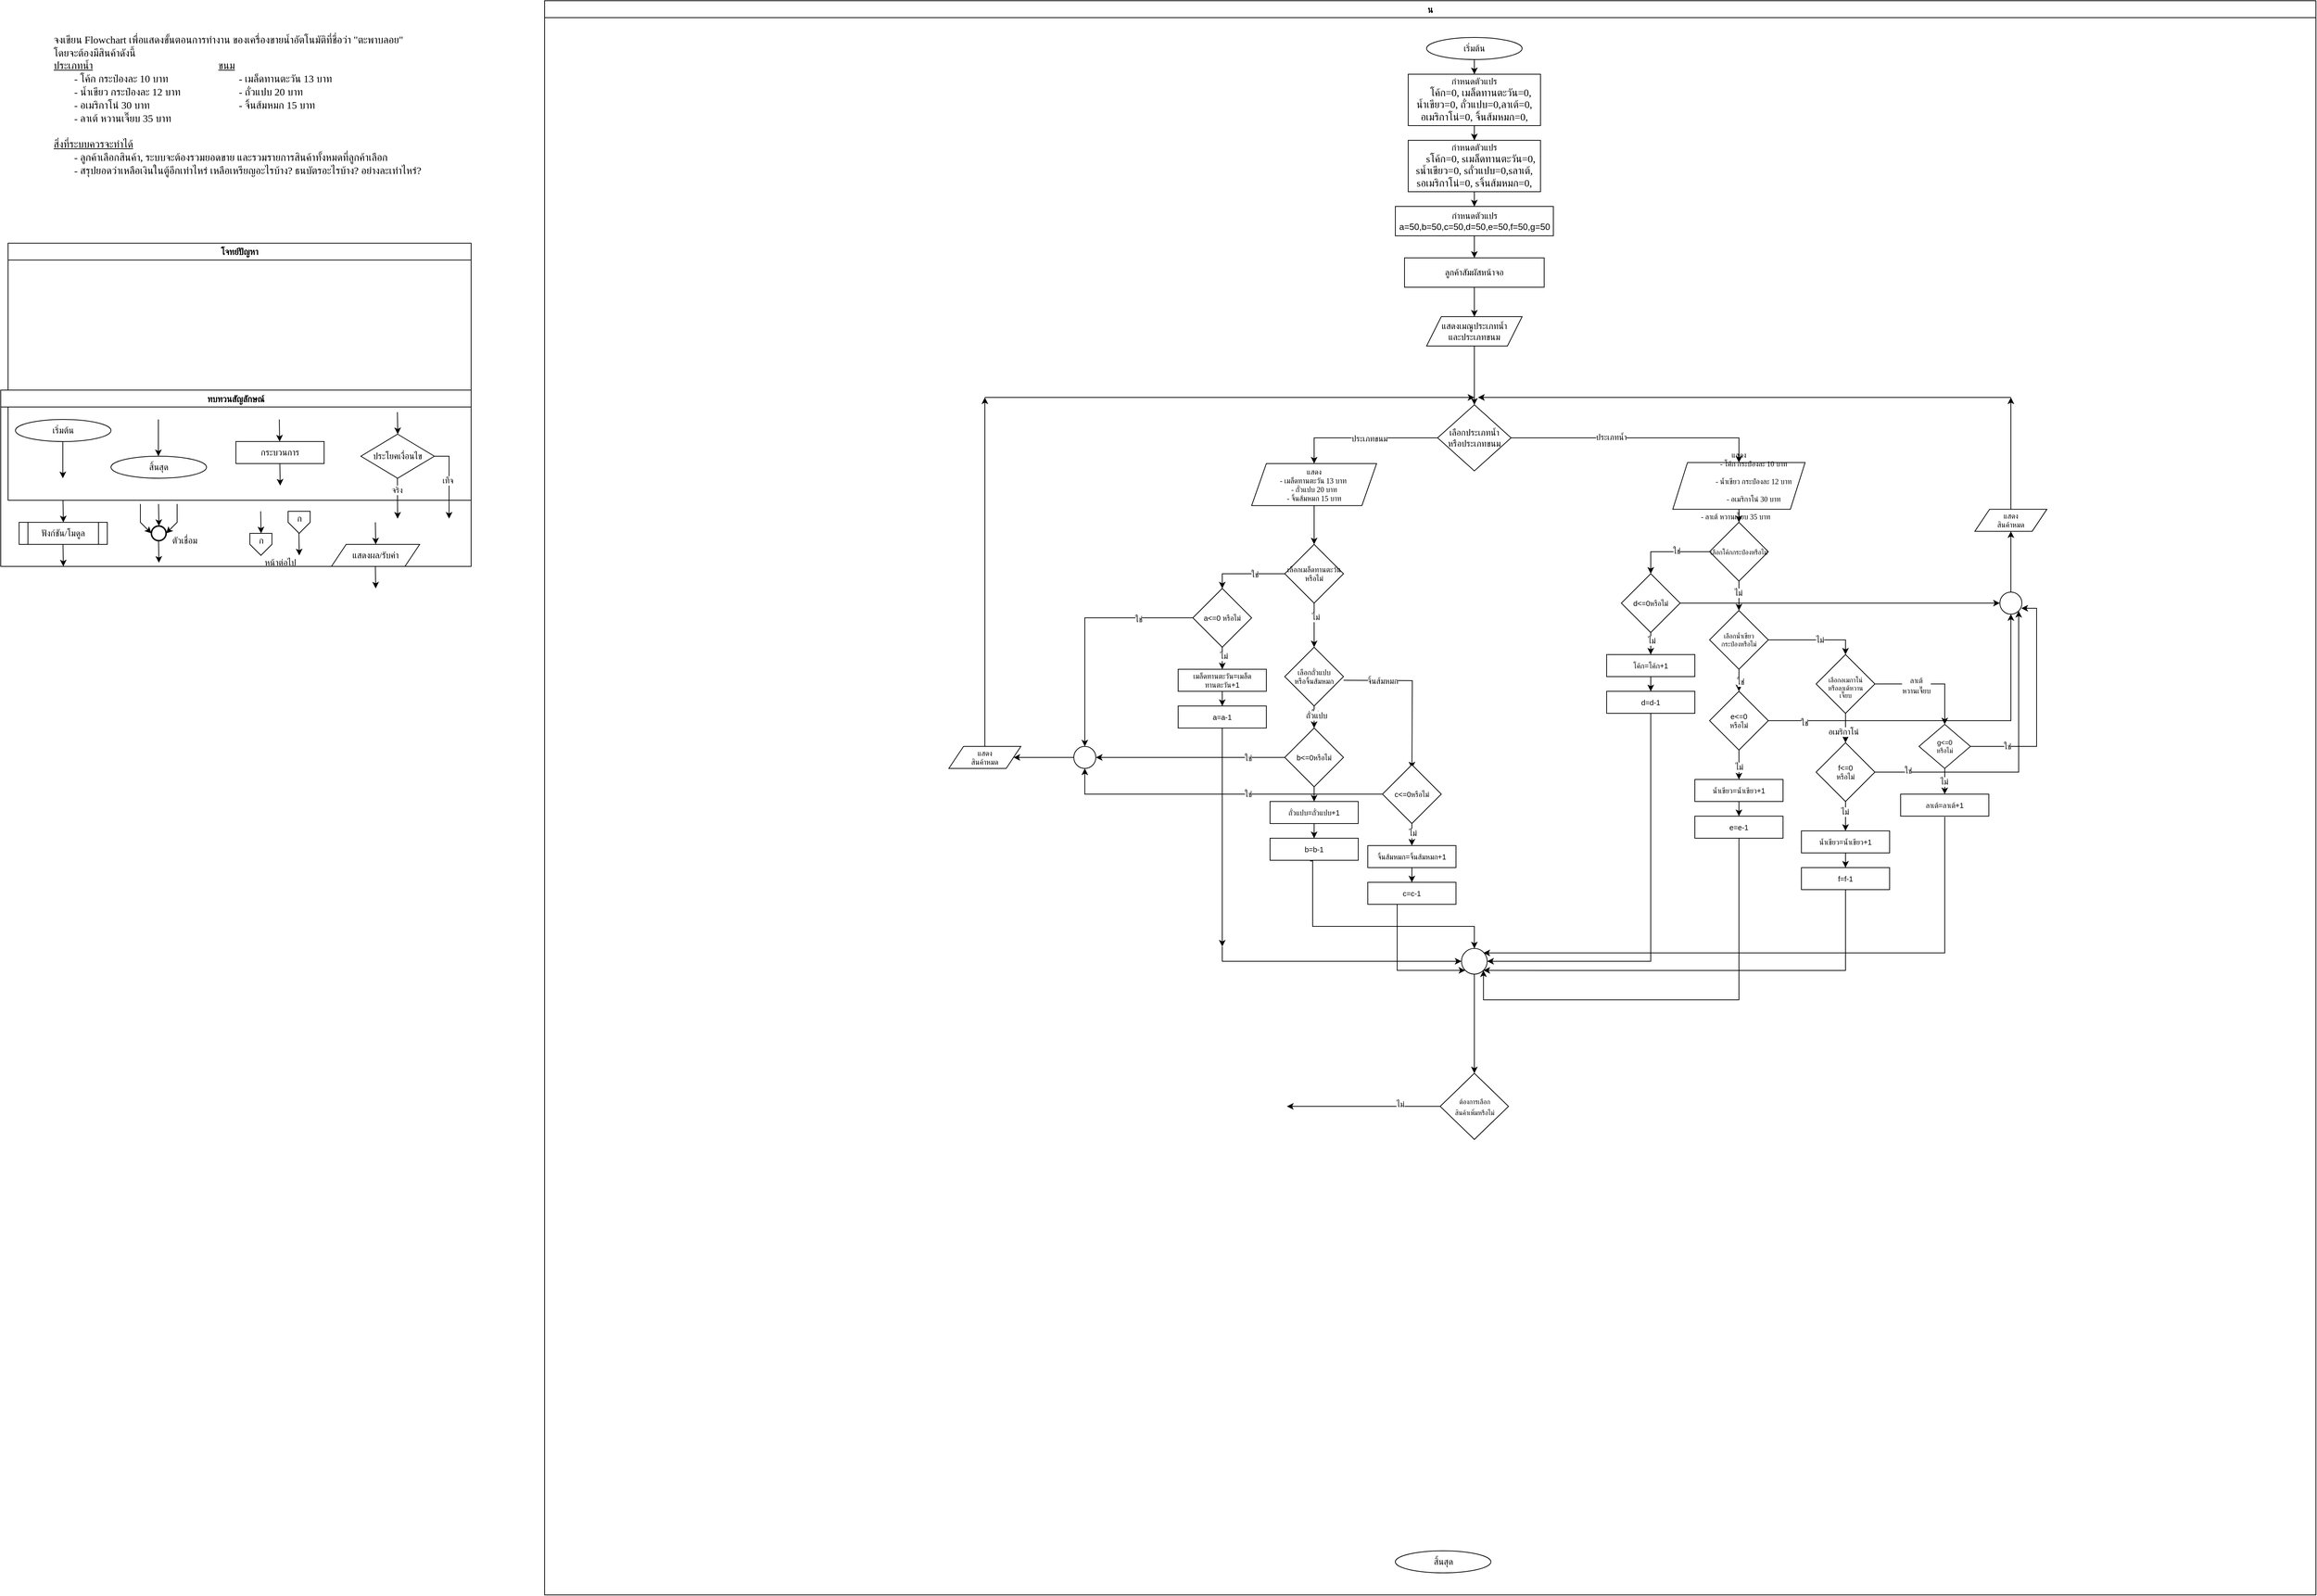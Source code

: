 <mxfile version="28.0.4">
  <diagram name="Page-1" id="Xa4HiU06uu2VXl8qRVdY">
    <mxGraphModel dx="4333" dy="3129" grid="1" gridSize="10" guides="1" tooltips="1" connect="1" arrows="1" fold="1" page="1" pageScale="1" pageWidth="850" pageHeight="1100" math="0" shadow="0">
      <root>
        <mxCell id="0" />
        <mxCell id="1" parent="0" />
        <mxCell id="of-Or63fq2WvLNfduHY4-37" value="&lt;font data-font-src=&quot;https://fonts.googleapis.com/css?family=Sarabun&quot; face=&quot;Sarabun&quot;&gt;โจทย์ปัญหา&lt;/font&gt;" style="swimlane;whiteSpace=wrap;html=1;" parent="1" vertex="1">
          <mxGeometry x="-1870" y="-790" width="630" height="350" as="geometry" />
        </mxCell>
        <mxCell id="of-Or63fq2WvLNfduHY4-1" value="ทบทวนสัญลักษณ์" style="swimlane;fontFamily=Sarabun;fontSource=https%3A%2F%2Ffonts.googleapis.com%2Fcss%3Ffamily%3DSarabun;" parent="of-Or63fq2WvLNfduHY4-37" vertex="1">
          <mxGeometry x="-10" y="200" width="640" height="240" as="geometry" />
        </mxCell>
        <mxCell id="of-Or63fq2WvLNfduHY4-2" value="&lt;font data-font-src=&quot;https://fonts.googleapis.com/css?family=Sarabun&quot; face=&quot;Sarabun&quot;&gt;เริ่มต้น&lt;/font&gt;" style="ellipse;whiteSpace=wrap;html=1;" parent="of-Or63fq2WvLNfduHY4-1" vertex="1">
          <mxGeometry x="20" y="40" width="130" height="30" as="geometry" />
        </mxCell>
        <mxCell id="of-Or63fq2WvLNfduHY4-3" value="" style="endArrow=classic;html=1;rounded=0;" parent="of-Or63fq2WvLNfduHY4-1" edge="1">
          <mxGeometry width="50" height="50" relative="1" as="geometry">
            <mxPoint x="84.5" y="70" as="sourcePoint" />
            <mxPoint x="84.5" y="120" as="targetPoint" />
          </mxGeometry>
        </mxCell>
        <mxCell id="of-Or63fq2WvLNfduHY4-4" value="&lt;font face=&quot;Sarabun&quot;&gt;สิ้นสุด&lt;/font&gt;" style="ellipse;whiteSpace=wrap;html=1;" parent="of-Or63fq2WvLNfduHY4-1" vertex="1">
          <mxGeometry x="150" y="90" width="130" height="30" as="geometry" />
        </mxCell>
        <mxCell id="of-Or63fq2WvLNfduHY4-5" value="" style="endArrow=classic;html=1;rounded=0;" parent="of-Or63fq2WvLNfduHY4-1" edge="1">
          <mxGeometry width="50" height="50" relative="1" as="geometry">
            <mxPoint x="214.5" y="40" as="sourcePoint" />
            <mxPoint x="214.5" y="90" as="targetPoint" />
          </mxGeometry>
        </mxCell>
        <mxCell id="of-Or63fq2WvLNfduHY4-6" value="กระบวนการ" style="rounded=0;whiteSpace=wrap;html=1;fontFamily=Sarabun;fontSource=https%3A%2F%2Ffonts.googleapis.com%2Fcss%3Ffamily%3DSarabun;" parent="of-Or63fq2WvLNfduHY4-1" vertex="1">
          <mxGeometry x="320" y="70" width="120" height="30" as="geometry" />
        </mxCell>
        <mxCell id="of-Or63fq2WvLNfduHY4-7" value="" style="endArrow=classic;html=1;rounded=0;" parent="of-Or63fq2WvLNfduHY4-1" edge="1">
          <mxGeometry width="50" height="50" relative="1" as="geometry">
            <mxPoint x="379" y="40" as="sourcePoint" />
            <mxPoint x="379.5" y="70" as="targetPoint" />
          </mxGeometry>
        </mxCell>
        <mxCell id="of-Or63fq2WvLNfduHY4-8" value="" style="endArrow=classic;html=1;rounded=0;" parent="of-Or63fq2WvLNfduHY4-1" edge="1">
          <mxGeometry width="50" height="50" relative="1" as="geometry">
            <mxPoint x="379.75" y="100" as="sourcePoint" />
            <mxPoint x="380.25" y="130" as="targetPoint" />
          </mxGeometry>
        </mxCell>
        <mxCell id="of-Or63fq2WvLNfduHY4-9" value="ประโยคเงื่อนไข" style="rhombus;whiteSpace=wrap;html=1;fontFamily=Sarabun;fontSource=https%3A%2F%2Ffonts.googleapis.com%2Fcss%3Ffamily%3DSarabun;" parent="of-Or63fq2WvLNfduHY4-1" vertex="1">
          <mxGeometry x="490" y="60" width="100" height="60" as="geometry" />
        </mxCell>
        <mxCell id="of-Or63fq2WvLNfduHY4-10" value="" style="endArrow=classic;html=1;rounded=0;" parent="of-Or63fq2WvLNfduHY4-1" edge="1">
          <mxGeometry width="50" height="50" relative="1" as="geometry">
            <mxPoint x="539.71" y="30" as="sourcePoint" />
            <mxPoint x="540.21" y="60" as="targetPoint" />
          </mxGeometry>
        </mxCell>
        <mxCell id="of-Or63fq2WvLNfduHY4-11" value="" style="endArrow=classic;html=1;rounded=0;" parent="of-Or63fq2WvLNfduHY4-1" edge="1">
          <mxGeometry width="50" height="50" relative="1" as="geometry">
            <mxPoint x="539.71" y="120" as="sourcePoint" />
            <mxPoint x="540" y="175" as="targetPoint" />
          </mxGeometry>
        </mxCell>
        <mxCell id="of-Or63fq2WvLNfduHY4-12" value="จริง" style="edgeLabel;html=1;align=center;verticalAlign=middle;resizable=0;points=[];fontFamily=Sarabun;fontSource=https%3A%2F%2Ffonts.googleapis.com%2Fcss%3Ffamily%3DSarabun;" parent="of-Or63fq2WvLNfduHY4-11" vertex="1" connectable="0">
          <mxGeometry x="-0.414" y="-1" relative="1" as="geometry">
            <mxPoint as="offset" />
          </mxGeometry>
        </mxCell>
        <mxCell id="of-Or63fq2WvLNfduHY4-13" value="" style="endArrow=classic;html=1;rounded=0;exitX=1;exitY=0.5;exitDx=0;exitDy=0;" parent="of-Or63fq2WvLNfduHY4-1" source="of-Or63fq2WvLNfduHY4-9" edge="1">
          <mxGeometry width="50" height="50" relative="1" as="geometry">
            <mxPoint x="620" y="95" as="sourcePoint" />
            <mxPoint x="610" y="175" as="targetPoint" />
            <Array as="points">
              <mxPoint x="610" y="90" />
            </Array>
          </mxGeometry>
        </mxCell>
        <mxCell id="of-Or63fq2WvLNfduHY4-14" value="&lt;font data-font-src=&quot;https://fonts.googleapis.com/css?family=Sarabun&quot; face=&quot;Sarabun&quot;&gt;เท็จ&lt;/font&gt;" style="edgeLabel;html=1;align=center;verticalAlign=middle;resizable=0;points=[];" parent="of-Or63fq2WvLNfduHY4-13" vertex="1" connectable="0">
          <mxGeometry x="-0.002" y="-2" relative="1" as="geometry">
            <mxPoint as="offset" />
          </mxGeometry>
        </mxCell>
        <mxCell id="of-Or63fq2WvLNfduHY4-15" value="&lt;font data-font-src=&quot;https://fonts.googleapis.com/css?family=Sarabun&quot; face=&quot;Sarabun&quot;&gt;ฟังก์ชัน/โมดูล&lt;/font&gt;" style="shape=process;whiteSpace=wrap;html=1;backgroundOutline=1;" parent="of-Or63fq2WvLNfduHY4-1" vertex="1">
          <mxGeometry x="25" y="180" width="120" height="30" as="geometry" />
        </mxCell>
        <mxCell id="of-Or63fq2WvLNfduHY4-16" value="" style="endArrow=classic;html=1;rounded=0;" parent="of-Or63fq2WvLNfduHY4-1" edge="1">
          <mxGeometry width="50" height="50" relative="1" as="geometry">
            <mxPoint x="84.71" y="150" as="sourcePoint" />
            <mxPoint x="85.21" y="180" as="targetPoint" />
          </mxGeometry>
        </mxCell>
        <mxCell id="of-Or63fq2WvLNfduHY4-17" value="" style="endArrow=classic;html=1;rounded=0;" parent="of-Or63fq2WvLNfduHY4-1" edge="1">
          <mxGeometry width="50" height="50" relative="1" as="geometry">
            <mxPoint x="84.71" y="210" as="sourcePoint" />
            <mxPoint x="85.21" y="240" as="targetPoint" />
          </mxGeometry>
        </mxCell>
        <mxCell id="of-Or63fq2WvLNfduHY4-18" value="" style="strokeWidth=2;html=1;shape=mxgraph.flowchart.start_2;whiteSpace=wrap;" parent="of-Or63fq2WvLNfduHY4-1" vertex="1">
          <mxGeometry x="205" y="185" width="20" height="20" as="geometry" />
        </mxCell>
        <mxCell id="of-Or63fq2WvLNfduHY4-19" value="" style="endArrow=classic;html=1;rounded=0;" parent="of-Or63fq2WvLNfduHY4-1" edge="1">
          <mxGeometry width="50" height="50" relative="1" as="geometry">
            <mxPoint x="214.71" y="155" as="sourcePoint" />
            <mxPoint x="215.21" y="185" as="targetPoint" />
          </mxGeometry>
        </mxCell>
        <mxCell id="of-Or63fq2WvLNfduHY4-20" value="" style="endArrow=classic;html=1;rounded=0;entryX=0;entryY=0.5;entryDx=0;entryDy=0;entryPerimeter=0;" parent="of-Or63fq2WvLNfduHY4-1" target="of-Or63fq2WvLNfduHY4-18" edge="1">
          <mxGeometry width="50" height="50" relative="1" as="geometry">
            <mxPoint x="190.0" y="155" as="sourcePoint" />
            <mxPoint x="190.5" y="185" as="targetPoint" />
            <Array as="points">
              <mxPoint x="190" y="180" />
            </Array>
          </mxGeometry>
        </mxCell>
        <mxCell id="of-Or63fq2WvLNfduHY4-21" value="" style="endArrow=classic;html=1;rounded=0;entryX=1;entryY=0.5;entryDx=0;entryDy=0;entryPerimeter=0;" parent="of-Or63fq2WvLNfduHY4-1" target="of-Or63fq2WvLNfduHY4-18" edge="1">
          <mxGeometry width="50" height="50" relative="1" as="geometry">
            <mxPoint x="240.0" y="155" as="sourcePoint" />
            <mxPoint x="240.5" y="185" as="targetPoint" />
            <Array as="points">
              <mxPoint x="240" y="180" />
            </Array>
          </mxGeometry>
        </mxCell>
        <mxCell id="of-Or63fq2WvLNfduHY4-22" value="" style="endArrow=classic;html=1;rounded=0;" parent="of-Or63fq2WvLNfduHY4-1" edge="1">
          <mxGeometry width="50" height="50" relative="1" as="geometry">
            <mxPoint x="214.71" y="205" as="sourcePoint" />
            <mxPoint x="215.21" y="235" as="targetPoint" />
          </mxGeometry>
        </mxCell>
        <mxCell id="of-Or63fq2WvLNfduHY4-23" value="&lt;font data-font-src=&quot;https://fonts.googleapis.com/css?family=Sarabun&quot; face=&quot;Sarabun&quot;&gt;ตัวเชื่อม&lt;/font&gt;" style="text;html=1;align=center;verticalAlign=middle;resizable=0;points=[];autosize=1;strokeColor=none;fillColor=none;" parent="of-Or63fq2WvLNfduHY4-1" vertex="1">
          <mxGeometry x="220" y="190" width="60" height="30" as="geometry" />
        </mxCell>
        <mxCell id="of-Or63fq2WvLNfduHY4-24" value="" style="endArrow=classic;html=1;rounded=0;" parent="of-Or63fq2WvLNfduHY4-1" edge="1">
          <mxGeometry width="50" height="50" relative="1" as="geometry">
            <mxPoint x="353.71" y="165" as="sourcePoint" />
            <mxPoint x="354.21" y="195" as="targetPoint" />
          </mxGeometry>
        </mxCell>
        <mxCell id="of-Or63fq2WvLNfduHY4-25" value="" style="verticalLabelPosition=bottom;verticalAlign=top;html=1;shape=offPageConnector;rounded=0;size=0.5;" parent="of-Or63fq2WvLNfduHY4-1" vertex="1">
          <mxGeometry x="339" y="195" width="30" height="30" as="geometry" />
        </mxCell>
        <mxCell id="of-Or63fq2WvLNfduHY4-26" value="" style="endArrow=classic;html=1;rounded=0;" parent="of-Or63fq2WvLNfduHY4-1" edge="1">
          <mxGeometry width="50" height="50" relative="1" as="geometry">
            <mxPoint x="405.71" y="195" as="sourcePoint" />
            <mxPoint x="406.21" y="225" as="targetPoint" />
          </mxGeometry>
        </mxCell>
        <mxCell id="of-Or63fq2WvLNfduHY4-27" value="" style="verticalLabelPosition=bottom;verticalAlign=top;html=1;shape=offPageConnector;rounded=0;size=0.5;" parent="of-Or63fq2WvLNfduHY4-1" vertex="1">
          <mxGeometry x="391" y="165" width="30" height="30" as="geometry" />
        </mxCell>
        <mxCell id="of-Or63fq2WvLNfduHY4-28" value="หน้าต่อไป" style="text;html=1;align=center;verticalAlign=middle;resizable=0;points=[];autosize=1;strokeColor=none;fillColor=none;fontFamily=Sarabun;fontSource=https%3A%2F%2Ffonts.googleapis.com%2Fcss%3Ffamily%3DSarabun;" parent="of-Or63fq2WvLNfduHY4-1" vertex="1">
          <mxGeometry x="345" y="220" width="70" height="30" as="geometry" />
        </mxCell>
        <mxCell id="of-Or63fq2WvLNfduHY4-29" value="ก" style="text;html=1;align=center;verticalAlign=middle;resizable=0;points=[];autosize=1;strokeColor=none;fillColor=none;fontFamily=Sarabun;fontSource=https%3A%2F%2Ffonts.googleapis.com%2Fcss%3Ffamily%3DSarabun;" parent="of-Or63fq2WvLNfduHY4-1" vertex="1">
          <mxGeometry x="339" y="190" width="30" height="30" as="geometry" />
        </mxCell>
        <mxCell id="of-Or63fq2WvLNfduHY4-30" value="ก" style="text;html=1;align=center;verticalAlign=middle;resizable=0;points=[];autosize=1;strokeColor=none;fillColor=none;fontFamily=Sarabun;fontSource=https%3A%2F%2Ffonts.googleapis.com%2Fcss%3Ffamily%3DSarabun;" parent="of-Or63fq2WvLNfduHY4-1" vertex="1">
          <mxGeometry x="391" y="160" width="30" height="30" as="geometry" />
        </mxCell>
        <mxCell id="of-Or63fq2WvLNfduHY4-31" value="แสดงผล/รับค่า" style="shape=parallelogram;perimeter=parallelogramPerimeter;whiteSpace=wrap;html=1;fixedSize=1;fontFamily=Sarabun;fontSource=https%3A%2F%2Ffonts.googleapis.com%2Fcss%3Ffamily%3DSarabun;" parent="of-Or63fq2WvLNfduHY4-1" vertex="1">
          <mxGeometry x="450" y="210" width="120" height="30" as="geometry" />
        </mxCell>
        <mxCell id="of-Or63fq2WvLNfduHY4-32" value="" style="endArrow=classic;html=1;rounded=0;" parent="of-Or63fq2WvLNfduHY4-1" edge="1">
          <mxGeometry width="50" height="50" relative="1" as="geometry">
            <mxPoint x="509.71" y="180" as="sourcePoint" />
            <mxPoint x="510.21" y="210" as="targetPoint" />
          </mxGeometry>
        </mxCell>
        <mxCell id="of-Or63fq2WvLNfduHY4-33" value="" style="endArrow=classic;html=1;rounded=0;" parent="of-Or63fq2WvLNfduHY4-1" edge="1">
          <mxGeometry width="50" height="50" relative="1" as="geometry">
            <mxPoint x="509.71" y="240" as="sourcePoint" />
            <mxPoint x="510.21" y="270" as="targetPoint" />
          </mxGeometry>
        </mxCell>
        <mxCell id="of-Or63fq2WvLNfduHY4-34" value="น" style="swimlane;fontFamily=Sarabun;fontSource=https%3A%2F%2Ffonts.googleapis.com%2Fcss%3Ffamily%3DSarabun;" parent="1" vertex="1">
          <mxGeometry x="-1140" y="-1120" width="2410" height="2170" as="geometry" />
        </mxCell>
        <mxCell id="of-Or63fq2WvLNfduHY4-40" value="" style="edgeStyle=orthogonalEdgeStyle;rounded=0;orthogonalLoop=1;jettySize=auto;html=1;" parent="of-Or63fq2WvLNfduHY4-34" source="of-Or63fq2WvLNfduHY4-35" target="of-Or63fq2WvLNfduHY4-39" edge="1">
          <mxGeometry relative="1" as="geometry" />
        </mxCell>
        <mxCell id="of-Or63fq2WvLNfduHY4-35" value="&lt;font data-font-src=&quot;https://fonts.googleapis.com/css?family=Sarabun&quot; face=&quot;Sarabun&quot;&gt;เริ่มต้น&lt;/font&gt;" style="ellipse;whiteSpace=wrap;html=1;fontStyle=0" parent="of-Or63fq2WvLNfduHY4-34" vertex="1">
          <mxGeometry x="1200" y="50" width="130" height="30" as="geometry" />
        </mxCell>
        <mxCell id="of-Or63fq2WvLNfduHY4-36" value="&lt;font face=&quot;Sarabun&quot;&gt;สิ้นสุด&lt;/font&gt;" style="ellipse;whiteSpace=wrap;html=1;" parent="of-Or63fq2WvLNfduHY4-34" vertex="1">
          <mxGeometry x="1157.5" y="2110" width="130" height="30" as="geometry" />
        </mxCell>
        <mxCell id="WRIfh3sDyCiLUNuFMf4n-94" value="" style="edgeStyle=orthogonalEdgeStyle;rounded=0;orthogonalLoop=1;jettySize=auto;html=1;" edge="1" parent="of-Or63fq2WvLNfduHY4-34" source="of-Or63fq2WvLNfduHY4-39" target="of-Or63fq2WvLNfduHY4-47">
          <mxGeometry relative="1" as="geometry" />
        </mxCell>
        <mxCell id="of-Or63fq2WvLNfduHY4-39" value="กำหนดตัวแปร&lt;div&gt;&lt;span style=&quot;font-family: Sarabun; font-size: 14px; text-align: left; text-wrap-mode: nowrap;&quot;&gt;&amp;nbsp; &amp;nbsp; &amp;nbsp;โค้ก=0,&amp;nbsp;&lt;/span&gt;&lt;span style=&quot;font-family: Sarabun; font-size: 14px; text-align: left; text-wrap-mode: nowrap;&quot;&gt;เมล็ดทานตะวัน=0,&lt;/span&gt;&lt;br style=&quot;font-family: Sarabun; font-size: 14px; text-align: left; text-wrap-mode: nowrap;&quot;&gt;&lt;span style=&quot;font-family: Sarabun; font-size: 14px; text-align: left; text-wrap-mode: nowrap;&quot;&gt;น้ำเขียว=0,&amp;nbsp;&lt;/span&gt;&lt;span style=&quot;font-family: Sarabun; font-size: 14px; text-align: left; text-wrap-mode: nowrap;&quot;&gt;ถั่วแปบ=0,&lt;/span&gt;&lt;span style=&quot;font-family: Sarabun; font-size: 14px; text-align: left; text-wrap-mode: nowrap;&quot;&gt;ลาเต้=0,&lt;/span&gt;&lt;br style=&quot;font-family: Sarabun; font-size: 14px; text-align: left; text-wrap-mode: nowrap;&quot;&gt;&lt;span style=&quot;font-family: Sarabun; font-size: 14px; text-align: left; text-wrap-mode: nowrap;&quot;&gt;อเมริกาโน่=0,&amp;nbsp;&lt;/span&gt;&lt;span style=&quot;font-family: Sarabun; font-size: 14px; text-align: left; text-wrap-mode: nowrap;&quot;&gt;จิ้นส้มหมก=&lt;/span&gt;&lt;span style=&quot;font-family: Sarabun; font-size: 14px; text-align: left; text-wrap-mode: nowrap; background-color: transparent; color: light-dark(rgb(0, 0, 0), rgb(255, 255, 255));&quot;&gt;0,&lt;/span&gt;&lt;/div&gt;" style="whiteSpace=wrap;html=1;fontStyle=0" parent="of-Or63fq2WvLNfduHY4-34" vertex="1">
          <mxGeometry x="1175" y="100" width="180" height="70" as="geometry" />
        </mxCell>
        <mxCell id="of-Or63fq2WvLNfduHY4-104" value="" style="edgeStyle=orthogonalEdgeStyle;rounded=0;orthogonalLoop=1;jettySize=auto;html=1;" parent="of-Or63fq2WvLNfduHY4-34" source="of-Or63fq2WvLNfduHY4-47" target="of-Or63fq2WvLNfduHY4-103" edge="1">
          <mxGeometry relative="1" as="geometry" />
        </mxCell>
        <mxCell id="of-Or63fq2WvLNfduHY4-47" value="กำหนดตัวแปร&lt;div&gt;&lt;span style=&quot;font-family: Sarabun; font-size: 14px; text-align: left; text-wrap-mode: nowrap;&quot;&gt;&amp;nbsp; &amp;nbsp; &amp;nbsp;sโค้ก=0, s&lt;/span&gt;&lt;span style=&quot;font-family: Sarabun; font-size: 14px; text-align: left; text-wrap-mode: nowrap;&quot;&gt;เมล็ดทานตะวัน=0,&lt;/span&gt;&lt;br style=&quot;font-family: Sarabun; font-size: 14px; text-align: left; text-wrap-mode: nowrap;&quot;&gt;&lt;span style=&quot;font-family: Sarabun; font-size: 14px; text-align: left; text-wrap-mode: nowrap;&quot;&gt;sน้ำเขียว=0, s&lt;/span&gt;&lt;span style=&quot;font-family: Sarabun; font-size: 14px; text-align: left; text-wrap-mode: nowrap;&quot;&gt;ถั่วแปบ=0,sลาเต้,&lt;/span&gt;&lt;br style=&quot;font-family: Sarabun; font-size: 14px; text-align: left; text-wrap-mode: nowrap;&quot;&gt;&lt;span style=&quot;font-family: Sarabun; font-size: 14px; text-align: left; text-wrap-mode: nowrap;&quot;&gt;sอเมริกาโน่=0, s&lt;/span&gt;&lt;span style=&quot;font-family: Sarabun; font-size: 14px; text-align: left; text-wrap-mode: nowrap;&quot;&gt;จิ้นส้มหมก=0,&lt;/span&gt;&lt;/div&gt;" style="whiteSpace=wrap;html=1;fontStyle=0" parent="of-Or63fq2WvLNfduHY4-34" vertex="1">
          <mxGeometry x="1175" y="190" width="180" height="70" as="geometry" />
        </mxCell>
        <mxCell id="WRIfh3sDyCiLUNuFMf4n-103" value="" style="edgeStyle=orthogonalEdgeStyle;rounded=0;orthogonalLoop=1;jettySize=auto;html=1;" edge="1" parent="of-Or63fq2WvLNfduHY4-34" source="of-Or63fq2WvLNfduHY4-50" target="of-Or63fq2WvLNfduHY4-52">
          <mxGeometry relative="1" as="geometry" />
        </mxCell>
        <mxCell id="of-Or63fq2WvLNfduHY4-50" value="&lt;span&gt;ลูกค้าสัมผัสหน้าจอ&lt;/span&gt;" style="whiteSpace=wrap;html=1;fontStyle=0" parent="of-Or63fq2WvLNfduHY4-34" vertex="1">
          <mxGeometry x="1170" y="350" width="190" height="40" as="geometry" />
        </mxCell>
        <mxCell id="WRIfh3sDyCiLUNuFMf4n-97" value="" style="edgeStyle=orthogonalEdgeStyle;rounded=0;orthogonalLoop=1;jettySize=auto;html=1;entryX=0.5;entryY=0;entryDx=0;entryDy=0;" edge="1" parent="of-Or63fq2WvLNfduHY4-34" source="of-Or63fq2WvLNfduHY4-52" target="of-Or63fq2WvLNfduHY4-54">
          <mxGeometry relative="1" as="geometry">
            <mxPoint x="1265" y="570" as="targetPoint" />
          </mxGeometry>
        </mxCell>
        <mxCell id="of-Or63fq2WvLNfduHY4-52" value="&lt;div&gt;&lt;br&gt;&lt;/div&gt;&lt;div&gt;&lt;span style=&quot;background-color: transparent; color: light-dark(rgb(0, 0, 0), rgb(255, 255, 255));&quot;&gt;แสดงเมณูประเภทน้ำ&lt;/span&gt;&lt;/div&gt;&lt;div&gt;และประเภทขนม&lt;br&gt;&lt;div&gt;&lt;br&gt;&lt;/div&gt;&lt;/div&gt;" style="shape=parallelogram;perimeter=parallelogramPerimeter;whiteSpace=wrap;html=1;fixedSize=1;" parent="of-Or63fq2WvLNfduHY4-34" vertex="1">
          <mxGeometry x="1200" y="430" width="130" height="40" as="geometry" />
        </mxCell>
        <mxCell id="of-Or63fq2WvLNfduHY4-61" value="" style="edgeStyle=orthogonalEdgeStyle;rounded=0;orthogonalLoop=1;jettySize=auto;html=1;entryX=0.5;entryY=0;entryDx=0;entryDy=0;" parent="of-Or63fq2WvLNfduHY4-34" source="of-Or63fq2WvLNfduHY4-54" target="of-Or63fq2WvLNfduHY4-60" edge="1">
          <mxGeometry relative="1" as="geometry" />
        </mxCell>
        <mxCell id="of-Or63fq2WvLNfduHY4-64" value="ประเภทขนม" style="edgeLabel;html=1;align=center;verticalAlign=middle;resizable=0;points=[];" parent="of-Or63fq2WvLNfduHY4-61" vertex="1" connectable="0">
          <mxGeometry x="-0.085" y="1" relative="1" as="geometry">
            <mxPoint as="offset" />
          </mxGeometry>
        </mxCell>
        <mxCell id="of-Or63fq2WvLNfduHY4-63" value="" style="edgeStyle=orthogonalEdgeStyle;rounded=0;orthogonalLoop=1;jettySize=auto;html=1;entryX=0.5;entryY=0;entryDx=0;entryDy=0;exitX=1;exitY=0.5;exitDx=0;exitDy=0;" parent="of-Or63fq2WvLNfduHY4-34" source="of-Or63fq2WvLNfduHY4-54" target="of-Or63fq2WvLNfduHY4-62" edge="1">
          <mxGeometry relative="1" as="geometry">
            <mxPoint x="1460" y="600" as="sourcePoint" />
            <mxPoint x="1655" y="600" as="targetPoint" />
          </mxGeometry>
        </mxCell>
        <mxCell id="of-Or63fq2WvLNfduHY4-65" value="ประเภทน้ำ" style="edgeLabel;html=1;align=center;verticalAlign=middle;resizable=0;points=[];" parent="of-Or63fq2WvLNfduHY4-63" vertex="1" connectable="0">
          <mxGeometry x="-0.211" y="1" relative="1" as="geometry">
            <mxPoint as="offset" />
          </mxGeometry>
        </mxCell>
        <mxCell id="of-Or63fq2WvLNfduHY4-54" value="เลือกประเภทน้ำ&lt;div&gt;หรือประเภทขนม&lt;/div&gt;" style="rhombus;whiteSpace=wrap;html=1;" parent="of-Or63fq2WvLNfduHY4-34" vertex="1">
          <mxGeometry x="1215" y="550" width="100" height="90" as="geometry" />
        </mxCell>
        <mxCell id="of-Or63fq2WvLNfduHY4-67" value="" style="edgeStyle=orthogonalEdgeStyle;rounded=0;orthogonalLoop=1;jettySize=auto;html=1;" parent="of-Or63fq2WvLNfduHY4-34" source="of-Or63fq2WvLNfduHY4-60" target="of-Or63fq2WvLNfduHY4-66" edge="1">
          <mxGeometry relative="1" as="geometry" />
        </mxCell>
        <mxCell id="of-Or63fq2WvLNfduHY4-60" value="&lt;font&gt;แสดง&lt;/font&gt;&lt;div&gt;&lt;font&gt;&lt;span style=&quot;font-family: Sarabun; text-align: left; text-wrap-mode: nowrap;&quot;&gt;- เมล็ดทานตะวัน 13 บาท&amp;nbsp;&lt;/span&gt;&lt;br style=&quot;font-family: Sarabun; text-align: left; text-wrap-mode: nowrap;&quot;&gt;&lt;span style=&quot;font-family: Sarabun; text-align: left; text-wrap-mode: nowrap;&quot;&gt;- ถั่วแปบ 20 บาท&lt;/span&gt;&lt;br style=&quot;font-family: Sarabun; text-align: left; text-wrap-mode: nowrap;&quot;&gt;&lt;span style=&quot;font-family: Sarabun; text-align: left; text-wrap-mode: nowrap;&quot;&gt;- จิ้นส้มหมก 15 บาท&lt;/span&gt;&lt;/font&gt;&lt;/div&gt;" style="shape=parallelogram;perimeter=parallelogramPerimeter;whiteSpace=wrap;html=1;fixedSize=1;fontSize=10;" parent="of-Or63fq2WvLNfduHY4-34" vertex="1">
          <mxGeometry x="962" y="630.0" width="170" height="57.19" as="geometry" />
        </mxCell>
        <mxCell id="of-Or63fq2WvLNfduHY4-110" value="" style="edgeStyle=orthogonalEdgeStyle;rounded=0;orthogonalLoop=1;jettySize=auto;html=1;" parent="of-Or63fq2WvLNfduHY4-34" source="of-Or63fq2WvLNfduHY4-62" target="of-Or63fq2WvLNfduHY4-68" edge="1">
          <mxGeometry relative="1" as="geometry" />
        </mxCell>
        <mxCell id="of-Or63fq2WvLNfduHY4-62" value="&lt;font&gt;แสดง&lt;/font&gt;&lt;div&gt;&lt;span style=&quot;font-family: Sarabun; text-align: left; text-wrap-mode: nowrap;&quot;&gt;&amp;nbsp; &amp;nbsp; &amp;nbsp; &amp;nbsp; &amp;nbsp; &amp;nbsp; &amp;nbsp; &amp;nbsp; - โค้ก กระป๋องละ 10 บาท&lt;/span&gt;&lt;span style=&quot;font-family: Sarabun; text-align: left; white-space: pre;&quot;&gt;&#x9;&lt;/span&gt;&lt;span style=&quot;font-family: Sarabun; text-align: left; white-space: pre;&quot;&gt;&#x9;&lt;/span&gt;&lt;span style=&quot;font-family: Sarabun; text-align: left; white-space: pre;&quot;&gt;&#x9;&lt;/span&gt;&lt;span style=&quot;font-family: Sarabun; text-align: left; white-space: pre;&quot;&gt;&#x9;&lt;/span&gt;&lt;br style=&quot;font-family: Sarabun; text-align: left; text-wrap-mode: nowrap;&quot;&gt;&lt;span style=&quot;font-family: Sarabun; text-align: left; text-wrap-mode: nowrap;&quot;&gt;&amp;nbsp; &lt;span style=&quot;white-space: pre;&quot;&gt;&#x9;&lt;/span&gt;&lt;span style=&quot;white-space: pre;&quot;&gt;&#x9;&lt;/span&gt;- น้ำเขียว กระป๋องละ 12 บาท&lt;/span&gt;&lt;span style=&quot;font-family: Sarabun; text-align: left; white-space: pre;&quot;&gt;&#x9;&lt;/span&gt;&lt;span style=&quot;font-family: Sarabun; text-align: left; white-space: pre;&quot;&gt;&#x9;&lt;/span&gt;&lt;span style=&quot;font-family: Sarabun; text-align: left; white-space: pre;&quot;&gt;&#x9;&lt;/span&gt;&lt;br style=&quot;font-family: Sarabun; text-align: left; text-wrap-mode: nowrap;&quot;&gt;&lt;span style=&quot;font-family: Sarabun; text-align: left; text-wrap-mode: nowrap;&quot;&gt;&lt;span style=&quot;white-space: pre;&quot;&gt;&#x9;&lt;/span&gt;&lt;span style=&quot;white-space: pre;&quot;&gt;&#x9;&lt;/span&gt;- อเมริกาโน่ 30 บาท&lt;/span&gt;&lt;span style=&quot;font-family: Sarabun; text-align: left; white-space: pre;&quot;&gt;&#x9;&lt;/span&gt;&lt;span style=&quot;font-family: Sarabun; text-align: left; white-space: pre;&quot;&gt;&#x9;&lt;/span&gt;&lt;span style=&quot;font-family: Sarabun; text-align: left; white-space: pre;&quot;&gt;&#x9;&lt;/span&gt;&lt;span style=&quot;font-family: Sarabun; text-align: left; white-space: pre;&quot;&gt;&#x9;&lt;/span&gt;&lt;span style=&quot;font-family: Sarabun; text-align: left; white-space: pre;&quot;&gt;&#x9;&lt;/span&gt;&lt;/div&gt;&lt;div style=&quot;text-align: center;&quot;&gt;&lt;span style=&quot;background-color: transparent; color: light-dark(rgb(0, 0, 0), rgb(255, 255, 255)); text-align: left;&quot;&gt;&amp;nbsp; &amp;nbsp;&lt;/span&gt;&lt;span style=&quot;background-color: transparent; color: light-dark(rgb(0, 0, 0), rgb(255, 255, 255)); text-wrap-mode: nowrap; font-family: Sarabun; text-align: left;&quot;&gt;- ลาเต้ หวานเจี๊ยบ 35 บาท&lt;/span&gt;&lt;span style=&quot;background-color: transparent; color: light-dark(rgb(0, 0, 0), rgb(255, 255, 255)); font-family: Sarabun; text-align: left; white-space: pre;&quot;&gt;&#x9;&lt;/span&gt;&lt;/div&gt;" style="shape=parallelogram;perimeter=parallelogramPerimeter;whiteSpace=wrap;html=1;fixedSize=1;fontSize=10;" parent="of-Or63fq2WvLNfduHY4-34" vertex="1">
          <mxGeometry x="1535" y="628.6" width="180" height="63.59" as="geometry" />
        </mxCell>
        <mxCell id="of-Or63fq2WvLNfduHY4-115" value="" style="edgeStyle=orthogonalEdgeStyle;rounded=0;orthogonalLoop=1;jettySize=auto;html=1;entryX=0.5;entryY=0;entryDx=0;entryDy=0;" parent="of-Or63fq2WvLNfduHY4-34" source="of-Or63fq2WvLNfduHY4-66" target="of-Or63fq2WvLNfduHY4-114" edge="1">
          <mxGeometry relative="1" as="geometry" />
        </mxCell>
        <mxCell id="of-Or63fq2WvLNfduHY4-116" value="ใช่" style="edgeLabel;html=1;align=center;verticalAlign=middle;resizable=0;points=[];" parent="of-Or63fq2WvLNfduHY4-115" vertex="1" connectable="0">
          <mxGeometry x="-0.209" y="1" relative="1" as="geometry">
            <mxPoint as="offset" />
          </mxGeometry>
        </mxCell>
        <mxCell id="of-Or63fq2WvLNfduHY4-118" value="" style="edgeStyle=orthogonalEdgeStyle;rounded=0;orthogonalLoop=1;jettySize=auto;html=1;" parent="of-Or63fq2WvLNfduHY4-34" source="of-Or63fq2WvLNfduHY4-66" target="of-Or63fq2WvLNfduHY4-117" edge="1">
          <mxGeometry relative="1" as="geometry" />
        </mxCell>
        <mxCell id="of-Or63fq2WvLNfduHY4-119" value="ไม่" style="edgeLabel;html=1;align=center;verticalAlign=middle;resizable=0;points=[];" parent="of-Or63fq2WvLNfduHY4-118" vertex="1" connectable="0">
          <mxGeometry x="-0.387" y="2" relative="1" as="geometry">
            <mxPoint as="offset" />
          </mxGeometry>
        </mxCell>
        <mxCell id="of-Or63fq2WvLNfduHY4-66" value="เลือกเมล็ดทานตะวัน&lt;div&gt;หรือไม่&lt;/div&gt;" style="rhombus;whiteSpace=wrap;html=1;fontSize=10;" parent="of-Or63fq2WvLNfduHY4-34" vertex="1">
          <mxGeometry x="1007" y="740.005" width="80" height="80" as="geometry" />
        </mxCell>
        <mxCell id="of-Or63fq2WvLNfduHY4-108" value="" style="edgeStyle=orthogonalEdgeStyle;rounded=0;orthogonalLoop=1;jettySize=auto;html=1;entryX=0.5;entryY=0;entryDx=0;entryDy=0;" parent="of-Or63fq2WvLNfduHY4-34" source="of-Or63fq2WvLNfduHY4-68" edge="1" target="WRIfh3sDyCiLUNuFMf4n-5">
          <mxGeometry relative="1" as="geometry">
            <mxPoint x="1625" y="845" as="targetPoint" />
          </mxGeometry>
        </mxCell>
        <mxCell id="WRIfh3sDyCiLUNuFMf4n-4" value="ไม่" style="edgeLabel;html=1;align=center;verticalAlign=middle;resizable=0;points=[];" vertex="1" connectable="0" parent="of-Or63fq2WvLNfduHY4-108">
          <mxGeometry x="-0.211" y="4" relative="1" as="geometry">
            <mxPoint x="-5" as="offset" />
          </mxGeometry>
        </mxCell>
        <mxCell id="WRIfh3sDyCiLUNuFMf4n-2" value="" style="edgeStyle=orthogonalEdgeStyle;rounded=0;orthogonalLoop=1;jettySize=auto;html=1;entryX=0.5;entryY=0;entryDx=0;entryDy=0;" edge="1" parent="of-Or63fq2WvLNfduHY4-34" source="of-Or63fq2WvLNfduHY4-68" target="WRIfh3sDyCiLUNuFMf4n-1">
          <mxGeometry relative="1" as="geometry" />
        </mxCell>
        <mxCell id="WRIfh3sDyCiLUNuFMf4n-3" value="ใช่" style="edgeLabel;html=1;align=center;verticalAlign=middle;resizable=0;points=[];" vertex="1" connectable="0" parent="WRIfh3sDyCiLUNuFMf4n-2">
          <mxGeometry x="-0.179" y="-1" relative="1" as="geometry">
            <mxPoint as="offset" />
          </mxGeometry>
        </mxCell>
        <mxCell id="of-Or63fq2WvLNfduHY4-68" value="&lt;font style=&quot;font-size: 9px;&quot;&gt;เลือกโค้กกระป๋องหรือไม่&lt;/font&gt;" style="rhombus;whiteSpace=wrap;html=1;fontSize=10;" parent="of-Or63fq2WvLNfduHY4-34" vertex="1">
          <mxGeometry x="1585" y="709.995" width="80" height="80" as="geometry" />
        </mxCell>
        <mxCell id="WRIfh3sDyCiLUNuFMf4n-95" value="" style="edgeStyle=orthogonalEdgeStyle;rounded=0;orthogonalLoop=1;jettySize=auto;html=1;" edge="1" parent="of-Or63fq2WvLNfduHY4-34" source="of-Or63fq2WvLNfduHY4-103" target="of-Or63fq2WvLNfduHY4-50">
          <mxGeometry relative="1" as="geometry" />
        </mxCell>
        <mxCell id="of-Or63fq2WvLNfduHY4-103" value="&lt;div&gt;&lt;br&gt;&lt;/div&gt;กำหนดตัวแปร&lt;div&gt;a=50,b=50,c=50,d=50,e=50,f=50,g=50&lt;/div&gt;&lt;div&gt;&lt;br&gt;&lt;/div&gt;" style="rounded=0;whiteSpace=wrap;html=1;" parent="of-Or63fq2WvLNfduHY4-34" vertex="1">
          <mxGeometry x="1157.5" y="280" width="215" height="40" as="geometry" />
        </mxCell>
        <mxCell id="of-Or63fq2WvLNfduHY4-121" value="" style="edgeStyle=orthogonalEdgeStyle;rounded=0;orthogonalLoop=1;jettySize=auto;html=1;" parent="of-Or63fq2WvLNfduHY4-34" source="of-Or63fq2WvLNfduHY4-114" target="of-Or63fq2WvLNfduHY4-120" edge="1">
          <mxGeometry relative="1" as="geometry" />
        </mxCell>
        <mxCell id="of-Or63fq2WvLNfduHY4-125" value="ไม่" style="edgeLabel;html=1;align=center;verticalAlign=middle;resizable=0;points=[];" parent="of-Or63fq2WvLNfduHY4-121" vertex="1" connectable="0">
          <mxGeometry x="0.12" y="-2" relative="1" as="geometry">
            <mxPoint as="offset" />
          </mxGeometry>
        </mxCell>
        <mxCell id="of-Or63fq2WvLNfduHY4-191" value="" style="edgeStyle=orthogonalEdgeStyle;rounded=0;orthogonalLoop=1;jettySize=auto;html=1;entryX=0.5;entryY=0;entryDx=0;entryDy=0;" parent="of-Or63fq2WvLNfduHY4-34" source="of-Or63fq2WvLNfduHY4-114" target="of-Or63fq2WvLNfduHY4-193" edge="1">
          <mxGeometry relative="1" as="geometry">
            <mxPoint x="730" y="1020" as="targetPoint" />
          </mxGeometry>
        </mxCell>
        <mxCell id="of-Or63fq2WvLNfduHY4-192" value="ใช่" style="edgeLabel;html=1;align=center;verticalAlign=middle;resizable=0;points=[];" parent="of-Or63fq2WvLNfduHY4-191" vertex="1" connectable="0">
          <mxGeometry x="-0.13" y="2" relative="1" as="geometry">
            <mxPoint x="66" as="offset" />
          </mxGeometry>
        </mxCell>
        <mxCell id="of-Or63fq2WvLNfduHY4-114" value="a&amp;lt;=0 หรือไม่" style="rhombus;whiteSpace=wrap;html=1;fontSize=10;" parent="of-Or63fq2WvLNfduHY4-34" vertex="1">
          <mxGeometry x="882" y="800.005" width="80" height="80" as="geometry" />
        </mxCell>
        <mxCell id="of-Or63fq2WvLNfduHY4-129" value="" style="edgeStyle=orthogonalEdgeStyle;rounded=0;orthogonalLoop=1;jettySize=auto;html=1;entryX=0.5;entryY=0;entryDx=0;entryDy=0;" parent="of-Or63fq2WvLNfduHY4-34" edge="1">
          <mxGeometry relative="1" as="geometry">
            <mxPoint x="1087.002" y="925.003" as="sourcePoint" />
            <mxPoint x="1180.05" y="1044.95" as="targetPoint" />
          </mxGeometry>
        </mxCell>
        <mxCell id="of-Or63fq2WvLNfduHY4-182" value="จิ้นส้มหมก" style="edgeLabel;html=1;align=center;verticalAlign=middle;resizable=0;points=[];" parent="of-Or63fq2WvLNfduHY4-129" vertex="1" connectable="0">
          <mxGeometry x="-0.194" y="-2" relative="1" as="geometry">
            <mxPoint x="-33" y="-2" as="offset" />
          </mxGeometry>
        </mxCell>
        <mxCell id="of-Or63fq2WvLNfduHY4-132" value="" style="edgeStyle=orthogonalEdgeStyle;rounded=0;orthogonalLoop=1;jettySize=auto;html=1;" parent="of-Or63fq2WvLNfduHY4-34" source="of-Or63fq2WvLNfduHY4-117" target="of-Or63fq2WvLNfduHY4-131" edge="1">
          <mxGeometry relative="1" as="geometry" />
        </mxCell>
        <mxCell id="of-Or63fq2WvLNfduHY4-159" value="ใช่" style="edgeLabel;html=1;align=center;verticalAlign=middle;resizable=0;points=[];" parent="of-Or63fq2WvLNfduHY4-132" vertex="1" connectable="0">
          <mxGeometry x="0.171" y="-1" relative="1" as="geometry">
            <mxPoint as="offset" />
          </mxGeometry>
        </mxCell>
        <mxCell id="of-Or63fq2WvLNfduHY4-194" value="ถั่วแปบ" style="edgeLabel;html=1;align=center;verticalAlign=middle;resizable=0;points=[];" parent="of-Or63fq2WvLNfduHY4-132" vertex="1" connectable="0">
          <mxGeometry x="0.293" y="3" relative="1" as="geometry">
            <mxPoint as="offset" />
          </mxGeometry>
        </mxCell>
        <mxCell id="of-Or63fq2WvLNfduHY4-117" value="เลือกถั่วแปบ&lt;div&gt;หรือจิ้นส้มหมก&lt;/div&gt;" style="rhombus;whiteSpace=wrap;html=1;fontSize=10;" parent="of-Or63fq2WvLNfduHY4-34" vertex="1">
          <mxGeometry x="1007" y="880.005" width="80" height="80" as="geometry" />
        </mxCell>
        <mxCell id="of-Or63fq2WvLNfduHY4-127" value="" style="edgeStyle=orthogonalEdgeStyle;rounded=0;orthogonalLoop=1;jettySize=auto;html=1;" parent="of-Or63fq2WvLNfduHY4-34" source="of-Or63fq2WvLNfduHY4-120" target="of-Or63fq2WvLNfduHY4-126" edge="1">
          <mxGeometry relative="1" as="geometry" />
        </mxCell>
        <mxCell id="of-Or63fq2WvLNfduHY4-120" value="เมล็ดทานตะวัน=เมล็ดทานตะวัน+1" style="whiteSpace=wrap;html=1;fontSize=10;" parent="of-Or63fq2WvLNfduHY4-34" vertex="1">
          <mxGeometry x="862" y="910" width="120" height="30" as="geometry" />
        </mxCell>
        <mxCell id="of-Or63fq2WvLNfduHY4-198" value="" style="edgeStyle=orthogonalEdgeStyle;rounded=0;orthogonalLoop=1;jettySize=auto;html=1;" parent="of-Or63fq2WvLNfduHY4-34" source="of-Or63fq2WvLNfduHY4-122" edge="1">
          <mxGeometry relative="1" as="geometry">
            <mxPoint x="599" y="540" as="targetPoint" />
          </mxGeometry>
        </mxCell>
        <mxCell id="of-Or63fq2WvLNfduHY4-122" value="แสดง&lt;div&gt;สินค้าหมด&lt;/div&gt;" style="shape=parallelogram;perimeter=parallelogramPerimeter;whiteSpace=wrap;html=1;fixedSize=1;fontSize=10;" parent="of-Or63fq2WvLNfduHY4-34" vertex="1">
          <mxGeometry x="550" y="1015.01" width="98" height="30" as="geometry" />
        </mxCell>
        <mxCell id="WRIfh3sDyCiLUNuFMf4n-89" value="" style="edgeStyle=orthogonalEdgeStyle;rounded=0;orthogonalLoop=1;jettySize=auto;html=1;" edge="1" parent="of-Or63fq2WvLNfduHY4-34" source="of-Or63fq2WvLNfduHY4-126">
          <mxGeometry relative="1" as="geometry">
            <mxPoint x="922" y="1287.5" as="targetPoint" />
          </mxGeometry>
        </mxCell>
        <mxCell id="of-Or63fq2WvLNfduHY4-126" value="a=a-1" style="whiteSpace=wrap;html=1;fontSize=10;" parent="of-Or63fq2WvLNfduHY4-34" vertex="1">
          <mxGeometry x="862" y="960.01" width="120" height="30" as="geometry" />
        </mxCell>
        <mxCell id="of-Or63fq2WvLNfduHY4-137" value="" style="edgeStyle=orthogonalEdgeStyle;rounded=0;orthogonalLoop=1;jettySize=auto;html=1;entryX=0.5;entryY=0;entryDx=0;entryDy=0;" parent="of-Or63fq2WvLNfduHY4-34" source="of-Or63fq2WvLNfduHY4-131" target="of-Or63fq2WvLNfduHY4-135" edge="1">
          <mxGeometry relative="1" as="geometry" />
        </mxCell>
        <mxCell id="of-Or63fq2WvLNfduHY4-187" value="" style="edgeStyle=orthogonalEdgeStyle;rounded=0;orthogonalLoop=1;jettySize=auto;html=1;entryX=1;entryY=0.5;entryDx=0;entryDy=0;" parent="of-Or63fq2WvLNfduHY4-34" source="of-Or63fq2WvLNfduHY4-131" target="of-Or63fq2WvLNfduHY4-193" edge="1">
          <mxGeometry relative="1" as="geometry">
            <mxPoint x="750" y="1030" as="targetPoint" />
          </mxGeometry>
        </mxCell>
        <mxCell id="of-Or63fq2WvLNfduHY4-188" value="ใช่" style="edgeLabel;html=1;align=center;verticalAlign=middle;resizable=0;points=[];" parent="of-Or63fq2WvLNfduHY4-187" vertex="1" connectable="0">
          <mxGeometry x="-0.606" y="1" relative="1" as="geometry">
            <mxPoint as="offset" />
          </mxGeometry>
        </mxCell>
        <mxCell id="of-Or63fq2WvLNfduHY4-131" value="b&amp;lt;=0หรือไม่" style="rhombus;whiteSpace=wrap;html=1;fontSize=10;" parent="of-Or63fq2WvLNfduHY4-34" vertex="1">
          <mxGeometry x="1007" y="990.015" width="80" height="80" as="geometry" />
        </mxCell>
        <mxCell id="of-Or63fq2WvLNfduHY4-138" value="" style="edgeStyle=orthogonalEdgeStyle;rounded=0;orthogonalLoop=1;jettySize=auto;html=1;" parent="of-Or63fq2WvLNfduHY4-34" source="of-Or63fq2WvLNfduHY4-135" target="of-Or63fq2WvLNfduHY4-136" edge="1">
          <mxGeometry relative="1" as="geometry" />
        </mxCell>
        <mxCell id="of-Or63fq2WvLNfduHY4-135" value="ถั่วแปบ=ถั่วแปบ+1" style="whiteSpace=wrap;html=1;fontSize=10;" parent="of-Or63fq2WvLNfduHY4-34" vertex="1">
          <mxGeometry x="987" y="1090" width="120" height="30" as="geometry" />
        </mxCell>
        <mxCell id="of-Or63fq2WvLNfduHY4-177" value="" style="edgeStyle=orthogonalEdgeStyle;rounded=0;orthogonalLoop=1;jettySize=auto;html=1;entryX=0.5;entryY=0;entryDx=0;entryDy=0;" parent="of-Or63fq2WvLNfduHY4-34" edge="1" target="of-Or63fq2WvLNfduHY4-184">
          <mxGeometry relative="1" as="geometry">
            <mxPoint x="1042.043" y="1170" as="sourcePoint" />
            <mxPoint x="1045" y="1260" as="targetPoint" />
            <Array as="points">
              <mxPoint x="1042" y="1171" />
              <mxPoint x="1045" y="1171" />
              <mxPoint x="1045" y="1260" />
            </Array>
          </mxGeometry>
        </mxCell>
        <mxCell id="of-Or63fq2WvLNfduHY4-136" value="b=b-1" style="whiteSpace=wrap;html=1;fontSize=10;" parent="of-Or63fq2WvLNfduHY4-34" vertex="1">
          <mxGeometry x="987" y="1140" width="120" height="30" as="geometry" />
        </mxCell>
        <mxCell id="of-Or63fq2WvLNfduHY4-156" value="" style="edgeStyle=orthogonalEdgeStyle;rounded=0;orthogonalLoop=1;jettySize=auto;html=1;" parent="of-Or63fq2WvLNfduHY4-34" source="of-Or63fq2WvLNfduHY4-153" target="of-Or63fq2WvLNfduHY4-155" edge="1">
          <mxGeometry relative="1" as="geometry" />
        </mxCell>
        <mxCell id="of-Or63fq2WvLNfduHY4-153" value="จิ้นส้มหมก=จิ้นส้มหมก+1" style="whiteSpace=wrap;html=1;fontSize=10;" parent="of-Or63fq2WvLNfduHY4-34" vertex="1">
          <mxGeometry x="1120" y="1150" width="120" height="30" as="geometry" />
        </mxCell>
        <mxCell id="WRIfh3sDyCiLUNuFMf4n-93" value="" style="edgeStyle=orthogonalEdgeStyle;rounded=0;orthogonalLoop=1;jettySize=auto;html=1;entryX=0;entryY=1;entryDx=0;entryDy=0;" edge="1" parent="of-Or63fq2WvLNfduHY4-34" source="of-Or63fq2WvLNfduHY4-155" target="of-Or63fq2WvLNfduHY4-184">
          <mxGeometry relative="1" as="geometry">
            <mxPoint x="1180" y="1350" as="targetPoint" />
            <Array as="points">
              <mxPoint x="1160" y="1320" />
            </Array>
          </mxGeometry>
        </mxCell>
        <mxCell id="of-Or63fq2WvLNfduHY4-155" value="c=c-1" style="whiteSpace=wrap;html=1;fontSize=10;" parent="of-Or63fq2WvLNfduHY4-34" vertex="1">
          <mxGeometry x="1120" y="1200" width="120" height="30" as="geometry" />
        </mxCell>
        <mxCell id="of-Or63fq2WvLNfduHY4-171" value="" style="edgeStyle=orthogonalEdgeStyle;rounded=0;orthogonalLoop=1;jettySize=auto;html=1;entryX=0.5;entryY=0;entryDx=0;entryDy=0;" parent="of-Or63fq2WvLNfduHY4-34" source="of-Or63fq2WvLNfduHY4-167" target="of-Or63fq2WvLNfduHY4-153" edge="1">
          <mxGeometry relative="1" as="geometry" />
        </mxCell>
        <mxCell id="CV8JPxTUxD7DSwnHUK7A-1" value="ไม่" style="edgeLabel;html=1;align=center;verticalAlign=middle;resizable=0;points=[];" parent="of-Or63fq2WvLNfduHY4-171" vertex="1" connectable="0">
          <mxGeometry x="0.097" y="-1" relative="1" as="geometry">
            <mxPoint as="offset" />
          </mxGeometry>
        </mxCell>
        <mxCell id="of-Or63fq2WvLNfduHY4-167" value="c&amp;lt;=0หรือไม่" style="rhombus;whiteSpace=wrap;html=1;fontSize=10;" parent="of-Or63fq2WvLNfduHY4-34" vertex="1">
          <mxGeometry x="1140" y="1040" width="80" height="80" as="geometry" />
        </mxCell>
        <mxCell id="of-Or63fq2WvLNfduHY4-203" value="" style="edgeStyle=orthogonalEdgeStyle;rounded=0;orthogonalLoop=1;jettySize=auto;html=1;" parent="of-Or63fq2WvLNfduHY4-34" source="of-Or63fq2WvLNfduHY4-184" target="of-Or63fq2WvLNfduHY4-204" edge="1">
          <mxGeometry relative="1" as="geometry">
            <mxPoint x="1047" y="1470" as="targetPoint" />
          </mxGeometry>
        </mxCell>
        <mxCell id="of-Or63fq2WvLNfduHY4-184" value="" style="ellipse;whiteSpace=wrap;html=1;aspect=fixed;" parent="of-Or63fq2WvLNfduHY4-34" vertex="1">
          <mxGeometry x="1247.5" y="1290" width="35" height="35" as="geometry" />
        </mxCell>
        <mxCell id="of-Or63fq2WvLNfduHY4-196" value="" style="edgeStyle=orthogonalEdgeStyle;rounded=0;orthogonalLoop=1;jettySize=auto;html=1;" parent="of-Or63fq2WvLNfduHY4-34" source="of-Or63fq2WvLNfduHY4-193" target="of-Or63fq2WvLNfduHY4-122" edge="1">
          <mxGeometry relative="1" as="geometry" />
        </mxCell>
        <mxCell id="of-Or63fq2WvLNfduHY4-193" value="" style="ellipse;whiteSpace=wrap;html=1;aspect=fixed;" parent="of-Or63fq2WvLNfduHY4-34" vertex="1">
          <mxGeometry x="720" y="1015.01" width="30" height="30" as="geometry" />
        </mxCell>
        <mxCell id="of-Or63fq2WvLNfduHY4-185" value="" style="edgeStyle=orthogonalEdgeStyle;rounded=0;orthogonalLoop=1;jettySize=auto;html=1;entryX=0.5;entryY=1;entryDx=0;entryDy=0;" parent="of-Or63fq2WvLNfduHY4-34" source="of-Or63fq2WvLNfduHY4-167" target="of-Or63fq2WvLNfduHY4-193" edge="1">
          <mxGeometry relative="1" as="geometry">
            <mxPoint x="730" y="1080" as="targetPoint" />
            <Array as="points">
              <mxPoint x="735" y="1080" />
            </Array>
          </mxGeometry>
        </mxCell>
        <mxCell id="of-Or63fq2WvLNfduHY4-189" value="ใช่" style="edgeLabel;html=1;align=center;verticalAlign=middle;resizable=0;points=[];" parent="of-Or63fq2WvLNfduHY4-185" vertex="1" connectable="0">
          <mxGeometry x="-0.093" y="-2" relative="1" as="geometry">
            <mxPoint x="16" y="2" as="offset" />
          </mxGeometry>
        </mxCell>
        <mxCell id="of-Or63fq2WvLNfduHY4-200" value="" style="edgeStyle=orthogonalEdgeStyle;rounded=0;orthogonalLoop=1;jettySize=auto;html=1;" parent="of-Or63fq2WvLNfduHY4-34" edge="1">
          <mxGeometry relative="1" as="geometry">
            <mxPoint x="599" y="540" as="sourcePoint" />
            <mxPoint x="1265" y="540" as="targetPoint" />
          </mxGeometry>
        </mxCell>
        <mxCell id="6MrMNqgfL7m1ftgdO51--7" value="" style="edgeStyle=orthogonalEdgeStyle;rounded=0;orthogonalLoop=1;jettySize=auto;html=1;" parent="of-Or63fq2WvLNfduHY4-34" source="of-Or63fq2WvLNfduHY4-204" edge="1">
          <mxGeometry relative="1" as="geometry">
            <mxPoint x="1010" y="1505" as="targetPoint" />
            <Array as="points">
              <mxPoint x="1080" y="1505" />
              <mxPoint x="1080" y="1505" />
            </Array>
          </mxGeometry>
        </mxCell>
        <mxCell id="6MrMNqgfL7m1ftgdO51--8" value="ไม่" style="edgeLabel;html=1;align=center;verticalAlign=middle;resizable=0;points=[];" parent="6MrMNqgfL7m1ftgdO51--7" vertex="1" connectable="0">
          <mxGeometry x="-0.478" y="-3" relative="1" as="geometry">
            <mxPoint as="offset" />
          </mxGeometry>
        </mxCell>
        <mxCell id="of-Or63fq2WvLNfduHY4-204" value="&lt;font style=&quot;font-size: 9px;&quot;&gt;ต้องการเลือก&lt;/font&gt;&lt;div&gt;&lt;font style=&quot;font-size: 9px;&quot;&gt;สินค้าเพิ่มหรือไม่&lt;/font&gt;&lt;/div&gt;" style="rhombus;whiteSpace=wrap;html=1;" parent="of-Or63fq2WvLNfduHY4-34" vertex="1">
          <mxGeometry x="1218.5" y="1460" width="93" height="90" as="geometry" />
        </mxCell>
        <mxCell id="WRIfh3sDyCiLUNuFMf4n-9" value="" style="edgeStyle=orthogonalEdgeStyle;rounded=0;orthogonalLoop=1;jettySize=auto;html=1;" edge="1" parent="of-Or63fq2WvLNfduHY4-34" source="WRIfh3sDyCiLUNuFMf4n-1" target="WRIfh3sDyCiLUNuFMf4n-8">
          <mxGeometry relative="1" as="geometry" />
        </mxCell>
        <mxCell id="WRIfh3sDyCiLUNuFMf4n-10" value="ไม่" style="edgeLabel;html=1;align=center;verticalAlign=middle;resizable=0;points=[];" vertex="1" connectable="0" parent="WRIfh3sDyCiLUNuFMf4n-9">
          <mxGeometry x="0.215" y="1" relative="1" as="geometry">
            <mxPoint as="offset" />
          </mxGeometry>
        </mxCell>
        <mxCell id="WRIfh3sDyCiLUNuFMf4n-14" value="" style="edgeStyle=orthogonalEdgeStyle;rounded=0;orthogonalLoop=1;jettySize=auto;html=1;entryX=0;entryY=0.5;entryDx=0;entryDy=0;" edge="1" parent="of-Or63fq2WvLNfduHY4-34" source="WRIfh3sDyCiLUNuFMf4n-1" target="WRIfh3sDyCiLUNuFMf4n-68">
          <mxGeometry relative="1" as="geometry">
            <mxPoint x="1820" y="819.995" as="targetPoint" />
          </mxGeometry>
        </mxCell>
        <mxCell id="WRIfh3sDyCiLUNuFMf4n-1" value="d&amp;lt;=0หรือไม่" style="rhombus;whiteSpace=wrap;html=1;fontSize=10;" vertex="1" parent="of-Or63fq2WvLNfduHY4-34">
          <mxGeometry x="1465" y="779.995" width="80" height="80" as="geometry" />
        </mxCell>
        <mxCell id="WRIfh3sDyCiLUNuFMf4n-16" value="" style="edgeStyle=orthogonalEdgeStyle;rounded=0;orthogonalLoop=1;jettySize=auto;html=1;" edge="1" parent="of-Or63fq2WvLNfduHY4-34" source="WRIfh3sDyCiLUNuFMf4n-5" target="WRIfh3sDyCiLUNuFMf4n-15">
          <mxGeometry relative="1" as="geometry" />
        </mxCell>
        <mxCell id="WRIfh3sDyCiLUNuFMf4n-17" value="ใช่" style="edgeLabel;html=1;align=center;verticalAlign=middle;resizable=0;points=[];" vertex="1" connectable="0" parent="WRIfh3sDyCiLUNuFMf4n-16">
          <mxGeometry x="-0.063" y="-2" relative="1" as="geometry">
            <mxPoint as="offset" />
          </mxGeometry>
        </mxCell>
        <mxCell id="WRIfh3sDyCiLUNuFMf4n-29" value="" style="edgeStyle=orthogonalEdgeStyle;rounded=0;orthogonalLoop=1;jettySize=auto;html=1;entryX=0.5;entryY=0;entryDx=0;entryDy=0;" edge="1" parent="of-Or63fq2WvLNfduHY4-34" source="WRIfh3sDyCiLUNuFMf4n-5" target="WRIfh3sDyCiLUNuFMf4n-28">
          <mxGeometry relative="1" as="geometry" />
        </mxCell>
        <mxCell id="WRIfh3sDyCiLUNuFMf4n-30" value="ไม่" style="edgeLabel;html=1;align=center;verticalAlign=middle;resizable=0;points=[];" vertex="1" connectable="0" parent="WRIfh3sDyCiLUNuFMf4n-29">
          <mxGeometry x="0.108" relative="1" as="geometry">
            <mxPoint as="offset" />
          </mxGeometry>
        </mxCell>
        <mxCell id="WRIfh3sDyCiLUNuFMf4n-5" value="เลือกน้ำเขียว&lt;div&gt;กระป๋องหรือไม่&lt;/div&gt;" style="rhombus;whiteSpace=wrap;html=1;fontSize=9;" vertex="1" parent="of-Or63fq2WvLNfduHY4-34">
          <mxGeometry x="1585" y="830" width="80" height="80" as="geometry" />
        </mxCell>
        <mxCell id="WRIfh3sDyCiLUNuFMf4n-12" value="" style="edgeStyle=orthogonalEdgeStyle;rounded=0;orthogonalLoop=1;jettySize=auto;html=1;" edge="1" parent="of-Or63fq2WvLNfduHY4-34" source="WRIfh3sDyCiLUNuFMf4n-8" target="WRIfh3sDyCiLUNuFMf4n-11">
          <mxGeometry relative="1" as="geometry" />
        </mxCell>
        <mxCell id="WRIfh3sDyCiLUNuFMf4n-8" value="โค้ก=โค้ก+1" style="whiteSpace=wrap;html=1;fontSize=10;" vertex="1" parent="of-Or63fq2WvLNfduHY4-34">
          <mxGeometry x="1445" y="890" width="120" height="30" as="geometry" />
        </mxCell>
        <mxCell id="WRIfh3sDyCiLUNuFMf4n-84" value="" style="edgeStyle=orthogonalEdgeStyle;rounded=0;orthogonalLoop=1;jettySize=auto;html=1;entryX=1;entryY=0.5;entryDx=0;entryDy=0;exitX=0.5;exitY=1;exitDx=0;exitDy=0;" edge="1" parent="of-Or63fq2WvLNfduHY4-34" source="WRIfh3sDyCiLUNuFMf4n-11" target="of-Or63fq2WvLNfduHY4-184">
          <mxGeometry relative="1" as="geometry">
            <mxPoint x="1505" y="1290" as="targetPoint" />
          </mxGeometry>
        </mxCell>
        <mxCell id="WRIfh3sDyCiLUNuFMf4n-11" value="d=d-1" style="whiteSpace=wrap;html=1;fontSize=10;" vertex="1" parent="of-Or63fq2WvLNfduHY4-34">
          <mxGeometry x="1445" y="940" width="120" height="30" as="geometry" />
        </mxCell>
        <mxCell id="WRIfh3sDyCiLUNuFMf4n-32" value="" style="edgeStyle=orthogonalEdgeStyle;rounded=0;orthogonalLoop=1;jettySize=auto;html=1;entryX=0.5;entryY=0;entryDx=0;entryDy=0;" edge="1" parent="of-Or63fq2WvLNfduHY4-34" source="WRIfh3sDyCiLUNuFMf4n-15" target="WRIfh3sDyCiLUNuFMf4n-33">
          <mxGeometry relative="1" as="geometry">
            <mxPoint x="1625.0" y="1080.0" as="targetPoint" />
          </mxGeometry>
        </mxCell>
        <mxCell id="WRIfh3sDyCiLUNuFMf4n-43" value="ไม่" style="edgeLabel;html=1;align=center;verticalAlign=middle;resizable=0;points=[];" vertex="1" connectable="0" parent="WRIfh3sDyCiLUNuFMf4n-32">
          <mxGeometry x="0.532" relative="1" as="geometry">
            <mxPoint y="-8" as="offset" />
          </mxGeometry>
        </mxCell>
        <mxCell id="WRIfh3sDyCiLUNuFMf4n-42" value="" style="edgeStyle=orthogonalEdgeStyle;rounded=0;orthogonalLoop=1;jettySize=auto;html=1;exitX=1;exitY=0.5;exitDx=0;exitDy=0;entryX=0.5;entryY=1;entryDx=0;entryDy=0;" edge="1" parent="of-Or63fq2WvLNfduHY4-34" source="WRIfh3sDyCiLUNuFMf4n-15" target="WRIfh3sDyCiLUNuFMf4n-68">
          <mxGeometry relative="1" as="geometry">
            <mxPoint x="1680" y="1010" as="sourcePoint" />
            <mxPoint x="2100" y="980" as="targetPoint" />
            <Array as="points">
              <mxPoint x="1995" y="980" />
            </Array>
          </mxGeometry>
        </mxCell>
        <mxCell id="WRIfh3sDyCiLUNuFMf4n-63" value="ใช่" style="edgeLabel;html=1;align=center;verticalAlign=middle;resizable=0;points=[];" vertex="1" connectable="0" parent="WRIfh3sDyCiLUNuFMf4n-42">
          <mxGeometry x="-0.793" y="-3" relative="1" as="geometry">
            <mxPoint as="offset" />
          </mxGeometry>
        </mxCell>
        <mxCell id="WRIfh3sDyCiLUNuFMf4n-15" value="&lt;font size=&quot;1&quot;&gt;e&amp;lt;=0&lt;/font&gt;&lt;div&gt;&lt;font size=&quot;1&quot;&gt;หรือไม่&lt;/font&gt;&lt;/div&gt;" style="rhombus;whiteSpace=wrap;html=1;fontSize=9;" vertex="1" parent="of-Or63fq2WvLNfduHY4-34">
          <mxGeometry x="1585" y="940" width="80" height="80" as="geometry" />
        </mxCell>
        <mxCell id="WRIfh3sDyCiLUNuFMf4n-38" value="" style="edgeStyle=orthogonalEdgeStyle;rounded=0;orthogonalLoop=1;jettySize=auto;html=1;entryX=0.5;entryY=0;entryDx=0;entryDy=0;" edge="1" parent="of-Or63fq2WvLNfduHY4-34" source="WRIfh3sDyCiLUNuFMf4n-28" target="WRIfh3sDyCiLUNuFMf4n-41">
          <mxGeometry relative="1" as="geometry">
            <mxPoint x="1770" y="960.0" as="targetPoint" />
          </mxGeometry>
        </mxCell>
        <mxCell id="WRIfh3sDyCiLUNuFMf4n-40" value="อเมริกาโน่" style="edgeLabel;html=1;align=center;verticalAlign=middle;resizable=0;points=[];" vertex="1" connectable="0" parent="WRIfh3sDyCiLUNuFMf4n-38">
          <mxGeometry x="0.223" y="-3" relative="1" as="geometry">
            <mxPoint as="offset" />
          </mxGeometry>
        </mxCell>
        <mxCell id="WRIfh3sDyCiLUNuFMf4n-55" value="" style="edgeStyle=orthogonalEdgeStyle;rounded=0;orthogonalLoop=1;jettySize=auto;html=1;entryX=0.5;entryY=0;entryDx=0;entryDy=0;" edge="1" parent="of-Or63fq2WvLNfduHY4-34" source="WRIfh3sDyCiLUNuFMf4n-28" target="WRIfh3sDyCiLUNuFMf4n-54">
          <mxGeometry relative="1" as="geometry" />
        </mxCell>
        <mxCell id="WRIfh3sDyCiLUNuFMf4n-56" value="&lt;font style=&quot;font-size: 10px;&quot;&gt;ลาเต้&lt;/font&gt;&lt;div&gt;&lt;font style=&quot;font-size: 10px;&quot;&gt;หวานเจี๊ยบ&lt;/font&gt;&lt;/div&gt;" style="edgeLabel;html=1;align=center;verticalAlign=middle;resizable=0;points=[];" vertex="1" connectable="0" parent="WRIfh3sDyCiLUNuFMf4n-55">
          <mxGeometry x="-0.256" y="-2" relative="1" as="geometry">
            <mxPoint as="offset" />
          </mxGeometry>
        </mxCell>
        <mxCell id="WRIfh3sDyCiLUNuFMf4n-28" value="&lt;div&gt;&lt;br&gt;&lt;/div&gt;เลือกอเมกาโน่&lt;div&gt;หรือลาเต้หวาน&lt;/div&gt;&lt;div&gt;เจี๊ยบ&lt;/div&gt;" style="rhombus;whiteSpace=wrap;html=1;fontSize=9;" vertex="1" parent="of-Or63fq2WvLNfduHY4-34">
          <mxGeometry x="1730" y="890" width="80" height="80" as="geometry" />
        </mxCell>
        <mxCell id="WRIfh3sDyCiLUNuFMf4n-36" value="" style="edgeStyle=orthogonalEdgeStyle;rounded=0;orthogonalLoop=1;jettySize=auto;html=1;" edge="1" parent="of-Or63fq2WvLNfduHY4-34" source="WRIfh3sDyCiLUNuFMf4n-33" target="WRIfh3sDyCiLUNuFMf4n-35">
          <mxGeometry relative="1" as="geometry" />
        </mxCell>
        <mxCell id="WRIfh3sDyCiLUNuFMf4n-33" value="น้ำเขียว=น้ำเขียว+1" style="whiteSpace=wrap;html=1;fontSize=10;" vertex="1" parent="of-Or63fq2WvLNfduHY4-34">
          <mxGeometry x="1565" y="1060" width="120" height="30" as="geometry" />
        </mxCell>
        <mxCell id="WRIfh3sDyCiLUNuFMf4n-78" value="" style="edgeStyle=orthogonalEdgeStyle;rounded=0;orthogonalLoop=1;jettySize=auto;html=1;entryX=1;entryY=1;entryDx=0;entryDy=0;" edge="1" parent="of-Or63fq2WvLNfduHY4-34" source="WRIfh3sDyCiLUNuFMf4n-35" target="of-Or63fq2WvLNfduHY4-184">
          <mxGeometry relative="1" as="geometry">
            <mxPoint x="1625" y="1235.0" as="targetPoint" />
            <Array as="points">
              <mxPoint x="1625" y="1360" />
              <mxPoint x="1277" y="1360" />
            </Array>
          </mxGeometry>
        </mxCell>
        <mxCell id="WRIfh3sDyCiLUNuFMf4n-35" value="e=e-1" style="whiteSpace=wrap;html=1;fontSize=10;" vertex="1" parent="of-Or63fq2WvLNfduHY4-34">
          <mxGeometry x="1565" y="1110" width="120" height="30" as="geometry" />
        </mxCell>
        <mxCell id="WRIfh3sDyCiLUNuFMf4n-48" value="" style="edgeStyle=orthogonalEdgeStyle;rounded=0;orthogonalLoop=1;jettySize=auto;html=1;entryX=0.5;entryY=0;entryDx=0;entryDy=0;" edge="1" parent="of-Or63fq2WvLNfduHY4-34" source="WRIfh3sDyCiLUNuFMf4n-41" target="WRIfh3sDyCiLUNuFMf4n-47">
          <mxGeometry relative="1" as="geometry" />
        </mxCell>
        <mxCell id="WRIfh3sDyCiLUNuFMf4n-49" value="ไม่" style="edgeLabel;html=1;align=center;verticalAlign=middle;resizable=0;points=[];" vertex="1" connectable="0" parent="WRIfh3sDyCiLUNuFMf4n-48">
          <mxGeometry x="-0.309" y="-1" relative="1" as="geometry">
            <mxPoint as="offset" />
          </mxGeometry>
        </mxCell>
        <mxCell id="WRIfh3sDyCiLUNuFMf4n-53" value="" style="edgeStyle=orthogonalEdgeStyle;rounded=0;orthogonalLoop=1;jettySize=auto;html=1;entryX=1;entryY=1;entryDx=0;entryDy=0;" edge="1" parent="of-Or63fq2WvLNfduHY4-34" source="WRIfh3sDyCiLUNuFMf4n-41" target="WRIfh3sDyCiLUNuFMf4n-68">
          <mxGeometry relative="1" as="geometry">
            <mxPoint x="2080" y="1050" as="targetPoint" />
          </mxGeometry>
        </mxCell>
        <mxCell id="WRIfh3sDyCiLUNuFMf4n-64" value="ใช่" style="edgeLabel;html=1;align=center;verticalAlign=middle;resizable=0;points=[];" vertex="1" connectable="0" parent="WRIfh3sDyCiLUNuFMf4n-53">
          <mxGeometry x="-0.784" y="2" relative="1" as="geometry">
            <mxPoint as="offset" />
          </mxGeometry>
        </mxCell>
        <mxCell id="WRIfh3sDyCiLUNuFMf4n-41" value="&lt;font size=&quot;1&quot;&gt;f&amp;lt;=0&lt;/font&gt;&lt;div&gt;&lt;font size=&quot;1&quot;&gt;หรือไม่&lt;/font&gt;&lt;/div&gt;" style="rhombus;whiteSpace=wrap;html=1;fontSize=9;" vertex="1" parent="of-Or63fq2WvLNfduHY4-34">
          <mxGeometry x="1730" y="1010" width="80" height="80" as="geometry" />
        </mxCell>
        <mxCell id="WRIfh3sDyCiLUNuFMf4n-62" value="" style="edgeStyle=orthogonalEdgeStyle;rounded=0;orthogonalLoop=1;jettySize=auto;html=1;" edge="1" parent="of-Or63fq2WvLNfduHY4-34" source="WRIfh3sDyCiLUNuFMf4n-47" target="WRIfh3sDyCiLUNuFMf4n-50">
          <mxGeometry relative="1" as="geometry" />
        </mxCell>
        <mxCell id="WRIfh3sDyCiLUNuFMf4n-47" value="น้ำเขียว=น้ำเขียว+1" style="whiteSpace=wrap;html=1;fontSize=10;" vertex="1" parent="of-Or63fq2WvLNfduHY4-34">
          <mxGeometry x="1710" y="1130" width="120" height="30" as="geometry" />
        </mxCell>
        <mxCell id="WRIfh3sDyCiLUNuFMf4n-80" value="" style="edgeStyle=orthogonalEdgeStyle;rounded=0;orthogonalLoop=1;jettySize=auto;html=1;entryX=1;entryY=1;entryDx=0;entryDy=0;" edge="1" parent="of-Or63fq2WvLNfduHY4-34" source="WRIfh3sDyCiLUNuFMf4n-50" target="of-Or63fq2WvLNfduHY4-184">
          <mxGeometry relative="1" as="geometry">
            <mxPoint x="1770" y="1305.0" as="targetPoint" />
            <Array as="points">
              <mxPoint x="1770" y="1320" />
              <mxPoint x="1367" y="1320" />
            </Array>
          </mxGeometry>
        </mxCell>
        <mxCell id="WRIfh3sDyCiLUNuFMf4n-50" value="f=f-1" style="whiteSpace=wrap;html=1;fontSize=10;" vertex="1" parent="of-Or63fq2WvLNfduHY4-34">
          <mxGeometry x="1710" y="1180" width="120" height="30" as="geometry" />
        </mxCell>
        <mxCell id="WRIfh3sDyCiLUNuFMf4n-58" value="" style="edgeStyle=orthogonalEdgeStyle;rounded=0;orthogonalLoop=1;jettySize=auto;html=1;entryX=0.5;entryY=0;entryDx=0;entryDy=0;" edge="1" parent="of-Or63fq2WvLNfduHY4-34" source="WRIfh3sDyCiLUNuFMf4n-54" target="WRIfh3sDyCiLUNuFMf4n-59">
          <mxGeometry relative="1" as="geometry">
            <mxPoint x="1910" y="930" as="targetPoint" />
          </mxGeometry>
        </mxCell>
        <mxCell id="WRIfh3sDyCiLUNuFMf4n-61" value="ไม่" style="edgeLabel;html=1;align=center;verticalAlign=middle;resizable=0;points=[];" vertex="1" connectable="0" parent="WRIfh3sDyCiLUNuFMf4n-58">
          <mxGeometry x="0.44" y="1" relative="1" as="geometry">
            <mxPoint x="-2" y="-5" as="offset" />
          </mxGeometry>
        </mxCell>
        <mxCell id="WRIfh3sDyCiLUNuFMf4n-66" value="" style="edgeStyle=orthogonalEdgeStyle;rounded=0;orthogonalLoop=1;jettySize=auto;html=1;entryX=0.975;entryY=0.732;entryDx=0;entryDy=0;entryPerimeter=0;" edge="1" parent="of-Or63fq2WvLNfduHY4-34" source="WRIfh3sDyCiLUNuFMf4n-54" target="WRIfh3sDyCiLUNuFMf4n-68">
          <mxGeometry relative="1" as="geometry">
            <mxPoint x="2050" y="830" as="targetPoint" />
          </mxGeometry>
        </mxCell>
        <mxCell id="WRIfh3sDyCiLUNuFMf4n-67" value="ใช่" style="edgeLabel;html=1;align=center;verticalAlign=middle;resizable=0;points=[];" vertex="1" connectable="0" parent="WRIfh3sDyCiLUNuFMf4n-66">
          <mxGeometry x="-0.426" y="-4" relative="1" as="geometry">
            <mxPoint x="-36" y="-4" as="offset" />
          </mxGeometry>
        </mxCell>
        <mxCell id="WRIfh3sDyCiLUNuFMf4n-54" value="g&amp;lt;=0&lt;div&gt;หรือไม่&lt;/div&gt;" style="rhombus;whiteSpace=wrap;html=1;fontSize=9;" vertex="1" parent="of-Or63fq2WvLNfduHY4-34">
          <mxGeometry x="1870" y="985.01" width="70" height="60" as="geometry" />
        </mxCell>
        <mxCell id="WRIfh3sDyCiLUNuFMf4n-82" value="" style="edgeStyle=orthogonalEdgeStyle;rounded=0;orthogonalLoop=1;jettySize=auto;html=1;entryX=1;entryY=0;entryDx=0;entryDy=0;" edge="1" parent="of-Or63fq2WvLNfduHY4-34">
          <mxGeometry relative="1" as="geometry">
            <mxPoint x="1905" y="1111" as="sourcePoint" />
            <mxPoint x="1277.374" y="1296.126" as="targetPoint" />
            <Array as="points">
              <mxPoint x="1905" y="1296" />
            </Array>
          </mxGeometry>
        </mxCell>
        <mxCell id="WRIfh3sDyCiLUNuFMf4n-59" value="ลาเต้=ลาเต้+1" style="whiteSpace=wrap;html=1;fontSize=10;" vertex="1" parent="of-Or63fq2WvLNfduHY4-34">
          <mxGeometry x="1845" y="1080" width="120" height="30" as="geometry" />
        </mxCell>
        <mxCell id="WRIfh3sDyCiLUNuFMf4n-70" value="" style="edgeStyle=orthogonalEdgeStyle;rounded=0;orthogonalLoop=1;jettySize=auto;html=1;entryX=0.5;entryY=1;entryDx=0;entryDy=0;" edge="1" parent="of-Or63fq2WvLNfduHY4-34" source="WRIfh3sDyCiLUNuFMf4n-68" target="WRIfh3sDyCiLUNuFMf4n-71">
          <mxGeometry relative="1" as="geometry">
            <mxPoint x="1995" y="739.99" as="targetPoint" />
          </mxGeometry>
        </mxCell>
        <mxCell id="WRIfh3sDyCiLUNuFMf4n-68" value="" style="ellipse;whiteSpace=wrap;html=1;aspect=fixed;" vertex="1" parent="of-Or63fq2WvLNfduHY4-34">
          <mxGeometry x="1980" y="804.99" width="30" height="30" as="geometry" />
        </mxCell>
        <mxCell id="WRIfh3sDyCiLUNuFMf4n-105" value="" style="edgeStyle=orthogonalEdgeStyle;rounded=0;orthogonalLoop=1;jettySize=auto;html=1;" edge="1" parent="of-Or63fq2WvLNfduHY4-34" source="WRIfh3sDyCiLUNuFMf4n-71">
          <mxGeometry relative="1" as="geometry">
            <mxPoint x="1995" y="540" as="targetPoint" />
          </mxGeometry>
        </mxCell>
        <mxCell id="WRIfh3sDyCiLUNuFMf4n-71" value="แสดง&lt;div&gt;สินค้าหมด&lt;/div&gt;" style="shape=parallelogram;perimeter=parallelogramPerimeter;whiteSpace=wrap;html=1;fixedSize=1;fontSize=10;" vertex="1" parent="of-Or63fq2WvLNfduHY4-34">
          <mxGeometry x="1946" y="692.19" width="98" height="30" as="geometry" />
        </mxCell>
        <mxCell id="WRIfh3sDyCiLUNuFMf4n-91" value="" style="edgeStyle=orthogonalEdgeStyle;rounded=0;orthogonalLoop=1;jettySize=auto;html=1;entryX=0;entryY=0.5;entryDx=0;entryDy=0;" edge="1" parent="of-Or63fq2WvLNfduHY4-34" target="of-Or63fq2WvLNfduHY4-184">
          <mxGeometry relative="1" as="geometry">
            <mxPoint x="922" y="1287.5" as="sourcePoint" />
            <mxPoint x="1340" y="1287.5" as="targetPoint" />
            <Array as="points">
              <mxPoint x="922" y="1308" />
            </Array>
          </mxGeometry>
        </mxCell>
        <mxCell id="WRIfh3sDyCiLUNuFMf4n-107" value="" style="edgeStyle=orthogonalEdgeStyle;rounded=0;orthogonalLoop=1;jettySize=auto;html=1;" edge="1" parent="of-Or63fq2WvLNfduHY4-34">
          <mxGeometry relative="1" as="geometry">
            <mxPoint x="1995" y="540" as="sourcePoint" />
            <mxPoint x="1270" y="540" as="targetPoint" />
            <Array as="points">
              <mxPoint x="1995" y="540" />
              <mxPoint x="1628" y="540" />
              <mxPoint x="1270" y="541" />
            </Array>
          </mxGeometry>
        </mxCell>
        <mxCell id="of-Or63fq2WvLNfduHY4-38" value="&lt;font data-font-src=&quot;https://fonts.googleapis.com/css?family=Sarabun&quot; face=&quot;Sarabun&quot; style=&quot;font-size: 14px;&quot;&gt;จงเขียน Flowchart เพื่อแสดงขั้นตอนการทำงาน ของเครื่องขายน้ำอัตโนมัติที่ชื่อว่า &quot;ตะพาบลอย&quot;&lt;br&gt;โดยจะต้องมีสินค้าดังนี้&lt;br&gt;&lt;u&gt;ประเภทน้ำ&lt;span style=&quot;white-space: pre;&quot;&gt;&#x9;&lt;/span&gt;&lt;span style=&quot;white-space: pre;&quot;&gt;&#x9;&lt;/span&gt;&lt;span style=&quot;white-space: pre;&quot;&gt;&#x9;&lt;/span&gt;&lt;span style=&quot;white-space: pre;&quot;&gt;&#x9;&lt;/span&gt;&lt;span style=&quot;white-space: pre;&quot;&gt;&#x9;&lt;/span&gt;&lt;span style=&quot;white-space: pre;&quot;&gt;&#x9;&lt;span style=&quot;white-space: pre;&quot;&gt;&#x9;&lt;/span&gt;ข&lt;/span&gt;นม&lt;/u&gt;&lt;br&gt;&lt;span style=&quot;white-space: pre;&quot;&gt;&#x9;&lt;/span&gt;- โค้ก กระป๋องละ 10 บาท&lt;span style=&quot;white-space: pre;&quot;&gt;&#x9;&lt;/span&gt;&lt;span style=&quot;white-space: pre;&quot;&gt;&#x9;&lt;/span&gt;&lt;span style=&quot;white-space: pre;&quot;&gt;&#x9;&lt;/span&gt;&lt;span style=&quot;white-space: pre;&quot;&gt;&#x9;&lt;/span&gt;- เมล็ดทานตะวัน 13 บาท&lt;br&gt;&lt;span style=&quot;white-space: pre;&quot;&gt;&#x9;&lt;/span&gt;- น้ำเขียว กระป๋องละ 12 บาท&lt;span style=&quot;white-space: pre;&quot;&gt;&#x9;&lt;/span&gt;&lt;span style=&quot;white-space: pre;&quot;&gt;&#x9;&lt;/span&gt;&lt;span style=&quot;white-space: pre;&quot;&gt;&#x9;&lt;/span&gt;- ถั่วแปบ 20 บาท&lt;br&gt;&lt;span style=&quot;white-space: pre;&quot;&gt;&#x9;&lt;/span&gt;- อเมริกาโน่ 30 บาท&lt;span style=&quot;white-space: pre;&quot;&gt;&#x9;&lt;/span&gt;&lt;span style=&quot;white-space: pre;&quot;&gt;&#x9;&lt;/span&gt;&lt;span style=&quot;white-space: pre;&quot;&gt;&#x9;&lt;/span&gt;&lt;span style=&quot;white-space: pre;&quot;&gt;&#x9;&lt;/span&gt;&lt;span style=&quot;white-space: pre;&quot;&gt;&#x9;&lt;/span&gt;- จิ้นส้มหมก 15 บาท&lt;br&gt;&lt;span style=&quot;white-space: pre;&quot;&gt;&#x9;&lt;/span&gt;- ลาเต้ หวานเจี๊ยบ 35 บาท&lt;span style=&quot;white-space: pre;&quot;&gt;&#x9;&lt;/span&gt;&lt;br&gt;&lt;br&gt;&lt;u&gt;สิ่งที่ระบบควรจะทำได้&lt;/u&gt;&lt;br&gt;&lt;span style=&quot;white-space: pre;&quot;&gt;&#x9;&lt;/span&gt;- ลูกค้าเลือกสินค้า, ระบบจะต้องรวมยอดขาย และรวมรายการสินค้าทั้งหมดที่ลูกค้าเลือก&lt;br&gt;&lt;span style=&quot;white-space: pre;&quot;&gt;&#x9;&lt;/span&gt;- สรุปยอดว่าเหลือเงินในตู้อีกเท่าไหร่ เหลือเหรียญอะไรบ้าง? ธนบัตรอะไรบ้าง? อย่างละเท่าไหร่?&lt;br&gt;&lt;br&gt;&lt;br&gt;&lt;/font&gt;" style="text;html=1;align=left;verticalAlign=middle;resizable=0;points=[];autosize=1;strokeColor=none;fillColor=none;fontSize=14;" parent="1" vertex="1">
          <mxGeometry x="-1810" y="-1080" width="580" height="240" as="geometry" />
        </mxCell>
      </root>
    </mxGraphModel>
  </diagram>
</mxfile>
